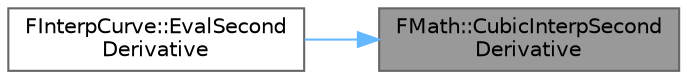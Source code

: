 digraph "FMath::CubicInterpSecondDerivative"
{
 // INTERACTIVE_SVG=YES
 // LATEX_PDF_SIZE
  bgcolor="transparent";
  edge [fontname=Helvetica,fontsize=10,labelfontname=Helvetica,labelfontsize=10];
  node [fontname=Helvetica,fontsize=10,shape=box,height=0.2,width=0.4];
  rankdir="RL";
  Node1 [id="Node000001",label="FMath::CubicInterpSecond\lDerivative",height=0.2,width=0.4,color="gray40", fillcolor="grey60", style="filled", fontcolor="black",tooltip="Performs a second derivative cubic interpolation."];
  Node1 -> Node2 [id="edge1_Node000001_Node000002",dir="back",color="steelblue1",style="solid",tooltip=" "];
  Node2 [id="Node000002",label="FInterpCurve::EvalSecond\lDerivative",height=0.2,width=0.4,color="grey40", fillcolor="white", style="filled",URL="$d2/dbf/classFInterpCurve.html#a7862ef261b11e7c6344274ae672c6662",tooltip="Evaluate the second derivative at a point on the curve."];
}
